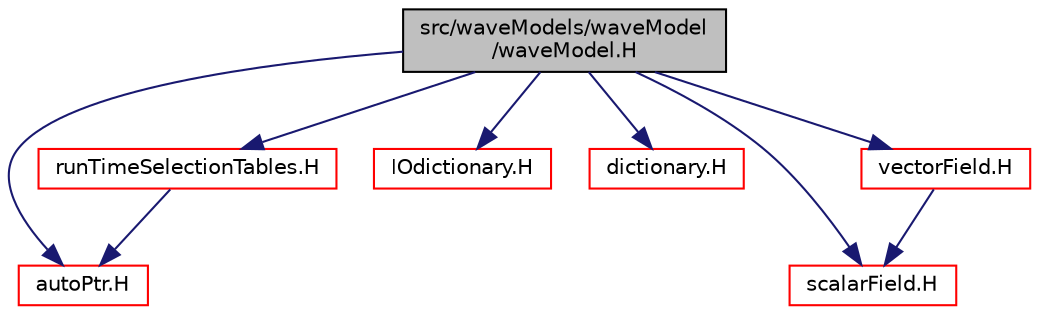 digraph "src/waveModels/waveModel/waveModel.H"
{
  bgcolor="transparent";
  edge [fontname="Helvetica",fontsize="10",labelfontname="Helvetica",labelfontsize="10"];
  node [fontname="Helvetica",fontsize="10",shape=record];
  Node1 [label="src/waveModels/waveModel\l/waveModel.H",height=0.2,width=0.4,color="black", fillcolor="grey75", style="filled" fontcolor="black"];
  Node1 -> Node2 [color="midnightblue",fontsize="10",style="solid",fontname="Helvetica"];
  Node2 [label="autoPtr.H",height=0.2,width=0.4,color="red",URL="$autoPtr_8H.html"];
  Node1 -> Node3 [color="midnightblue",fontsize="10",style="solid",fontname="Helvetica"];
  Node3 [label="runTimeSelectionTables.H",height=0.2,width=0.4,color="red",URL="$runTimeSelectionTables_8H.html",tooltip="Macros to ease declaration of run-time selection tables. "];
  Node3 -> Node2 [color="midnightblue",fontsize="10",style="solid",fontname="Helvetica"];
  Node1 -> Node4 [color="midnightblue",fontsize="10",style="solid",fontname="Helvetica"];
  Node4 [label="IOdictionary.H",height=0.2,width=0.4,color="red",URL="$IOdictionary_8H.html"];
  Node1 -> Node5 [color="midnightblue",fontsize="10",style="solid",fontname="Helvetica"];
  Node5 [label="dictionary.H",height=0.2,width=0.4,color="red",URL="$dictionary_8H.html"];
  Node1 -> Node6 [color="midnightblue",fontsize="10",style="solid",fontname="Helvetica"];
  Node6 [label="scalarField.H",height=0.2,width=0.4,color="red",URL="$scalarField_8H.html"];
  Node1 -> Node7 [color="midnightblue",fontsize="10",style="solid",fontname="Helvetica"];
  Node7 [label="vectorField.H",height=0.2,width=0.4,color="red",URL="$vectorField_8H.html"];
  Node7 -> Node6 [color="midnightblue",fontsize="10",style="solid",fontname="Helvetica"];
}
